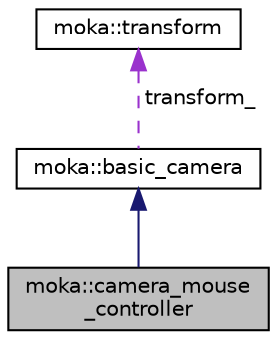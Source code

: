 digraph "moka::camera_mouse_controller"
{
 // LATEX_PDF_SIZE
  edge [fontname="Helvetica",fontsize="10",labelfontname="Helvetica",labelfontsize="10"];
  node [fontname="Helvetica",fontsize="10",shape=record];
  Node2 [label="moka::camera_mouse\l_controller",height=0.2,width=0.4,color="black", fillcolor="grey75", style="filled", fontcolor="black",tooltip="A mouse-controlled camera."];
  Node3 -> Node2 [dir="back",color="midnightblue",fontsize="10",style="solid",fontname="Helvetica"];
  Node3 [label="moka::basic_camera",height=0.2,width=0.4,color="black", fillcolor="white", style="filled",URL="$classmoka_1_1basic__camera.html",tooltip="a very basic camera - contains only the necessary data members to get things drawing on your screen."];
  Node4 -> Node3 [dir="back",color="darkorchid3",fontsize="10",style="dashed",label=" transform_" ,fontname="Helvetica"];
  Node4 [label="moka::transform",height=0.2,width=0.4,color="black", fillcolor="white", style="filled",URL="$classmoka_1_1transform.html",tooltip="A transform class enclosing a position, scale and rotation."];
}
